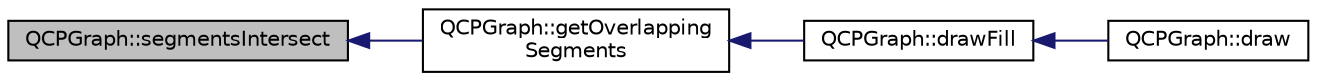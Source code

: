 digraph "QCPGraph::segmentsIntersect"
{
  edge [fontname="Helvetica",fontsize="10",labelfontname="Helvetica",labelfontsize="10"];
  node [fontname="Helvetica",fontsize="10",shape=record];
  rankdir="LR";
  Node546 [label="QCPGraph::segmentsIntersect",height=0.2,width=0.4,color="black", fillcolor="grey75", style="filled", fontcolor="black"];
  Node546 -> Node547 [dir="back",color="midnightblue",fontsize="10",style="solid",fontname="Helvetica"];
  Node547 [label="QCPGraph::getOverlapping\lSegments",height=0.2,width=0.4,color="black", fillcolor="white", style="filled",URL="$class_q_c_p_graph.html#a334b15c43ee1855bf724daf886e8530e"];
  Node547 -> Node548 [dir="back",color="midnightblue",fontsize="10",style="solid",fontname="Helvetica"];
  Node548 [label="QCPGraph::drawFill",height=0.2,width=0.4,color="black", fillcolor="white", style="filled",URL="$class_q_c_p_graph.html#a67c5ea573f604efd8bf121a0b7a380d1"];
  Node548 -> Node549 [dir="back",color="midnightblue",fontsize="10",style="solid",fontname="Helvetica"];
  Node549 [label="QCPGraph::draw",height=0.2,width=0.4,color="black", fillcolor="white", style="filled",URL="$class_q_c_p_graph.html#a2b0849598f06e834b43ce18cd13bcdc3"];
}
